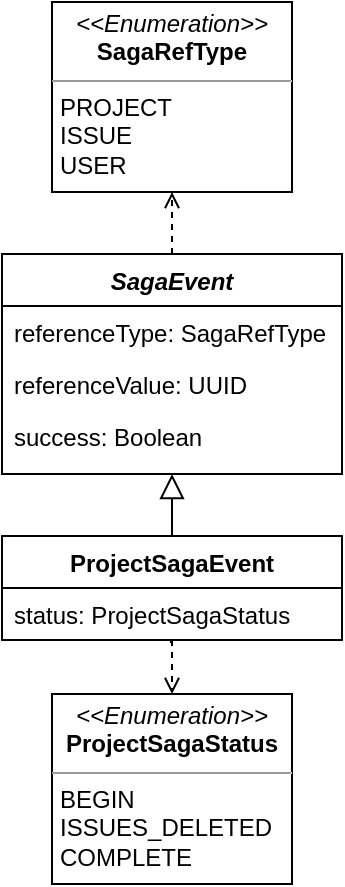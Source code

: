 <mxfile version="14.6.13" type="device" pages="2"><diagram id="C5RBs43oDa-KdzZeNtuy" name="Page-1"><mxGraphModel dx="1106" dy="739" grid="1" gridSize="10" guides="1" tooltips="1" connect="1" arrows="1" fold="1" page="1" pageScale="1" pageWidth="827" pageHeight="1169" math="0" shadow="0"><root><mxCell id="WIyWlLk6GJQsqaUBKTNV-0"/><mxCell id="WIyWlLk6GJQsqaUBKTNV-1" parent="WIyWlLk6GJQsqaUBKTNV-0"/><mxCell id="zkfFHV4jXpPFQw0GAbJ--0" value="SagaEvent" style="swimlane;fontStyle=3;align=center;verticalAlign=top;childLayout=stackLayout;horizontal=1;startSize=26;horizontalStack=0;resizeParent=1;resizeLast=0;collapsible=1;marginBottom=0;rounded=0;shadow=0;strokeWidth=1;" parent="WIyWlLk6GJQsqaUBKTNV-1" vertex="1"><mxGeometry x="220" y="160" width="170" height="110" as="geometry"><mxRectangle x="230" y="140" width="160" height="26" as="alternateBounds"/></mxGeometry></mxCell><mxCell id="zkfFHV4jXpPFQw0GAbJ--1" value="referenceType: SagaRefType" style="text;align=left;verticalAlign=top;spacingLeft=4;spacingRight=4;overflow=hidden;rotatable=0;points=[[0,0.5],[1,0.5]];portConstraint=eastwest;" parent="zkfFHV4jXpPFQw0GAbJ--0" vertex="1"><mxGeometry y="26" width="170" height="26" as="geometry"/></mxCell><mxCell id="zkfFHV4jXpPFQw0GAbJ--2" value="referenceValue: UUID" style="text;align=left;verticalAlign=top;spacingLeft=4;spacingRight=4;overflow=hidden;rotatable=0;points=[[0,0.5],[1,0.5]];portConstraint=eastwest;rounded=0;shadow=0;html=0;" parent="zkfFHV4jXpPFQw0GAbJ--0" vertex="1"><mxGeometry y="52" width="170" height="26" as="geometry"/></mxCell><mxCell id="zkfFHV4jXpPFQw0GAbJ--3" value="success: Boolean" style="text;align=left;verticalAlign=top;spacingLeft=4;spacingRight=4;overflow=hidden;rotatable=0;points=[[0,0.5],[1,0.5]];portConstraint=eastwest;rounded=0;shadow=0;html=0;" parent="zkfFHV4jXpPFQw0GAbJ--0" vertex="1"><mxGeometry y="78" width="170" height="26" as="geometry"/></mxCell><mxCell id="zkfFHV4jXpPFQw0GAbJ--6" value="ProjectSagaEvent" style="swimlane;fontStyle=1;align=center;verticalAlign=top;childLayout=stackLayout;horizontal=1;startSize=26;horizontalStack=0;resizeParent=1;resizeLast=0;collapsible=1;marginBottom=0;rounded=0;shadow=0;strokeWidth=1;" parent="WIyWlLk6GJQsqaUBKTNV-1" vertex="1"><mxGeometry x="220" y="301" width="170" height="52" as="geometry"><mxRectangle x="130" y="380" width="160" height="26" as="alternateBounds"/></mxGeometry></mxCell><mxCell id="zkfFHV4jXpPFQw0GAbJ--7" value="status: ProjectSagaStatus" style="text;align=left;verticalAlign=top;spacingLeft=4;spacingRight=4;overflow=hidden;rotatable=0;points=[[0,0.5],[1,0.5]];portConstraint=eastwest;" parent="zkfFHV4jXpPFQw0GAbJ--6" vertex="1"><mxGeometry y="26" width="170" height="26" as="geometry"/></mxCell><mxCell id="zkfFHV4jXpPFQw0GAbJ--12" value="" style="endArrow=block;endSize=10;endFill=0;shadow=0;strokeWidth=1;rounded=0;edgeStyle=elbowEdgeStyle;elbow=vertical;" parent="WIyWlLk6GJQsqaUBKTNV-1" source="zkfFHV4jXpPFQw0GAbJ--6" target="zkfFHV4jXpPFQw0GAbJ--0" edge="1"><mxGeometry width="160" relative="1" as="geometry"><mxPoint x="200" y="248" as="sourcePoint"/><mxPoint x="200" y="248" as="targetPoint"/></mxGeometry></mxCell><mxCell id="XI6ebAGtFsOvcQXxdtrJ-5" value="&lt;p style=&quot;margin: 0px ; margin-top: 4px ; text-align: center&quot;&gt;&lt;i&gt;&amp;lt;&amp;lt;Enumeration&amp;gt;&amp;gt;&lt;/i&gt;&lt;br&gt;&lt;b&gt;SagaRefType&lt;/b&gt;&lt;/p&gt;&lt;hr size=&quot;1&quot;&gt;&lt;p style=&quot;margin: 0px ; margin-left: 4px&quot;&gt;PROJECT&lt;br&gt;&lt;/p&gt;&lt;p style=&quot;margin: 0px ; margin-left: 4px&quot;&gt;ISSUE&lt;/p&gt;&lt;p style=&quot;margin: 0px ; margin-left: 4px&quot;&gt;USER&lt;/p&gt;&lt;p style=&quot;margin: 0px ; margin-left: 4px&quot;&gt;&lt;br&gt;&lt;/p&gt;&lt;p style=&quot;margin: 0px ; margin-left: 4px&quot;&gt;&lt;br&gt;&lt;/p&gt;" style="verticalAlign=top;align=left;overflow=fill;fontSize=12;fontFamily=Helvetica;html=1;" vertex="1" parent="WIyWlLk6GJQsqaUBKTNV-1"><mxGeometry x="245" y="34" width="120" height="95" as="geometry"/></mxCell><mxCell id="XI6ebAGtFsOvcQXxdtrJ-7" style="edgeStyle=orthogonalEdgeStyle;rounded=0;orthogonalLoop=1;jettySize=auto;html=1;entryX=0.5;entryY=1;entryDx=0;entryDy=0;dashed=1;endArrow=open;endFill=0;exitX=0.5;exitY=0;exitDx=0;exitDy=0;" edge="1" parent="WIyWlLk6GJQsqaUBKTNV-1" source="zkfFHV4jXpPFQw0GAbJ--0" target="XI6ebAGtFsOvcQXxdtrJ-5"><mxGeometry relative="1" as="geometry"><mxPoint x="320" y="160" as="sourcePoint"/><Array as="points"><mxPoint x="305" y="160"/><mxPoint x="305" y="160"/></Array></mxGeometry></mxCell><mxCell id="XI6ebAGtFsOvcQXxdtrJ-8" value="&lt;p style=&quot;margin: 0px ; margin-top: 4px ; text-align: center&quot;&gt;&lt;i&gt;&amp;lt;&amp;lt;Enumeration&amp;gt;&amp;gt;&lt;/i&gt;&lt;br&gt;&lt;b&gt;ProjectSagaStatus&lt;/b&gt;&lt;/p&gt;&lt;hr size=&quot;1&quot;&gt;&lt;p style=&quot;margin: 0px ; margin-left: 4px&quot;&gt;BEGIN&lt;/p&gt;&lt;p style=&quot;margin: 0px ; margin-left: 4px&quot;&gt;ISSUES_DELETED&lt;/p&gt;&lt;p style=&quot;margin: 0px ; margin-left: 4px&quot;&gt;COMPLETE&lt;/p&gt;" style="verticalAlign=top;align=left;overflow=fill;fontSize=12;fontFamily=Helvetica;html=1;" vertex="1" parent="WIyWlLk6GJQsqaUBKTNV-1"><mxGeometry x="245" y="380" width="120" height="95" as="geometry"/></mxCell><mxCell id="XI6ebAGtFsOvcQXxdtrJ-10" style="edgeStyle=orthogonalEdgeStyle;rounded=0;orthogonalLoop=1;jettySize=auto;html=1;entryX=0.5;entryY=0;entryDx=0;entryDy=0;dashed=1;endArrow=open;endFill=0;exitX=0.494;exitY=1.038;exitDx=0;exitDy=0;exitPerimeter=0;" edge="1" parent="WIyWlLk6GJQsqaUBKTNV-1" source="zkfFHV4jXpPFQw0GAbJ--7" target="XI6ebAGtFsOvcQXxdtrJ-8"><mxGeometry relative="1" as="geometry"><mxPoint x="305" y="360" as="sourcePoint"/><mxPoint x="440" y="337.005" as="targetPoint"/></mxGeometry></mxCell></root></mxGraphModel></diagram><diagram id="K3ZQ5iGV0jud08ZWzcfv" name="Seite-2"><mxGraphModel dx="922" dy="616" grid="1" gridSize="10" guides="1" tooltips="1" connect="1" arrows="1" fold="1" page="1" pageScale="1" pageWidth="1169" pageHeight="827" math="0" shadow="0"><root><mxCell id="bXqtbHB3-t5Njf1Co1Mq-0"/><mxCell id="bXqtbHB3-t5Njf1Co1Mq-1" parent="bXqtbHB3-t5Njf1Co1Mq-0"/><mxCell id="bXqtbHB3-t5Njf1Co1Mq-2" value=":Client" style="shape=umlLifeline;perimeter=lifelinePerimeter;container=1;collapsible=0;recursiveResize=0;rounded=0;shadow=0;strokeWidth=1;" vertex="1" parent="bXqtbHB3-t5Njf1Co1Mq-1"><mxGeometry x="120" y="80" width="100" height="300" as="geometry"/></mxCell><mxCell id="bXqtbHB3-t5Njf1Co1Mq-3" value="" style="points=[];perimeter=orthogonalPerimeter;rounded=0;shadow=0;strokeWidth=1;" vertex="1" parent="bXqtbHB3-t5Njf1Co1Mq-2"><mxGeometry x="45" y="70" width="10" height="190" as="geometry"/></mxCell><mxCell id="bXqtbHB3-t5Njf1Co1Mq-4" value="" style="verticalAlign=bottom;startArrow=oval;endArrow=block;startSize=8;shadow=0;strokeWidth=1;" edge="1" parent="bXqtbHB3-t5Njf1Co1Mq-2" target="bXqtbHB3-t5Njf1Co1Mq-3"><mxGeometry relative="1" as="geometry"><mxPoint y="70" as="sourcePoint"/></mxGeometry></mxCell><mxCell id="bXqtbHB3-t5Njf1Co1Mq-6" value=":Gateway" style="shape=umlLifeline;perimeter=lifelinePerimeter;container=1;collapsible=0;recursiveResize=0;rounded=0;shadow=0;strokeWidth=1;" vertex="1" parent="bXqtbHB3-t5Njf1Co1Mq-1"><mxGeometry x="300" y="80" width="100" height="300" as="geometry"/></mxCell><mxCell id="bXqtbHB3-t5Njf1Co1Mq-7" value="" style="points=[];perimeter=orthogonalPerimeter;rounded=0;shadow=0;strokeWidth=1;" vertex="1" parent="bXqtbHB3-t5Njf1Co1Mq-6"><mxGeometry x="45" y="80" width="10" height="160" as="geometry"/></mxCell><mxCell id="bXqtbHB3-t5Njf1Co1Mq-8" value="delete project" style="verticalAlign=bottom;endArrow=block;entryX=0;entryY=0;shadow=0;strokeWidth=1;" edge="1" parent="bXqtbHB3-t5Njf1Co1Mq-1" source="bXqtbHB3-t5Njf1Co1Mq-3" target="bXqtbHB3-t5Njf1Co1Mq-7"><mxGeometry relative="1" as="geometry"><mxPoint x="275" y="160" as="sourcePoint"/></mxGeometry></mxCell><mxCell id="bXqtbHB3-t5Njf1Co1Mq-10" value=":Project-Service" style="shape=umlLifeline;perimeter=lifelinePerimeter;container=1;collapsible=0;recursiveResize=0;rounded=0;shadow=0;strokeWidth=1;" vertex="1" parent="bXqtbHB3-t5Njf1Co1Mq-1"><mxGeometry x="480" y="80" width="100" height="300" as="geometry"/></mxCell><mxCell id="bXqtbHB3-t5Njf1Co1Mq-11" value="" style="points=[];perimeter=orthogonalPerimeter;rounded=0;shadow=0;strokeWidth=1;" vertex="1" parent="bXqtbHB3-t5Njf1Co1Mq-10"><mxGeometry x="45" y="80" width="10" height="160" as="geometry"/></mxCell><mxCell id="bXqtbHB3-t5Njf1Co1Mq-12" value=":Issue-Service" style="shape=umlLifeline;perimeter=lifelinePerimeter;container=1;collapsible=0;recursiveResize=0;rounded=0;shadow=0;strokeWidth=1;" vertex="1" parent="bXqtbHB3-t5Njf1Co1Mq-1"><mxGeometry x="660" y="80" width="100" height="300" as="geometry"/></mxCell><mxCell id="bXqtbHB3-t5Njf1Co1Mq-13" value="" style="points=[];perimeter=orthogonalPerimeter;rounded=0;shadow=0;strokeWidth=1;" vertex="1" parent="bXqtbHB3-t5Njf1Co1Mq-12"><mxGeometry x="45" y="80" width="10" height="160" as="geometry"/></mxCell><mxCell id="bXqtbHB3-t5Njf1Co1Mq-14" value="delete project" style="verticalAlign=bottom;endArrow=block;entryX=0.045;entryY=0.121;shadow=0;strokeWidth=1;entryDx=0;entryDy=0;entryPerimeter=0;" edge="1" parent="bXqtbHB3-t5Njf1Co1Mq-1"><mxGeometry relative="1" as="geometry"><mxPoint x="355" y="178.47" as="sourcePoint"/><mxPoint x="525.45" y="178.47" as="targetPoint"/></mxGeometry></mxCell><mxCell id="bXqtbHB3-t5Njf1Co1Mq-15" value="202 ACCEPTED" style="verticalAlign=bottom;endArrow=open;dashed=1;endSize=8;exitX=-0.162;exitY=0.298;shadow=0;strokeWidth=1;exitDx=0;exitDy=0;exitPerimeter=0;entryX=1.01;entryY=0.298;entryDx=0;entryDy=0;entryPerimeter=0;" edge="1" parent="bXqtbHB3-t5Njf1Co1Mq-1"><mxGeometry relative="1" as="geometry"><mxPoint x="355.1" y="218.68" as="targetPoint"/><mxPoint x="523.38" y="218.68" as="sourcePoint"/></mxGeometry></mxCell><mxCell id="bXqtbHB3-t5Njf1Co1Mq-16" value="202 ACCEPTED" style="verticalAlign=bottom;endArrow=open;dashed=1;endSize=8;shadow=0;strokeWidth=1;entryX=1.148;entryY=0.358;entryDx=0;entryDy=0;entryPerimeter=0;jumpSize=6;" edge="1" parent="bXqtbHB3-t5Njf1Co1Mq-1"><mxGeometry relative="1" as="geometry"><mxPoint x="176.48" y="240.02" as="targetPoint"/><mxPoint x="345" y="240" as="sourcePoint"/></mxGeometry></mxCell><mxCell id="bXqtbHB3-t5Njf1Co1Mq-21" value="&lt;div&gt;Project Deleted Saga&lt;/div&gt;" style="points=[];perimeter=orthogonalPerimeter;rounded=0;shadow=0;strokeWidth=1;html=1;horizontal=0;fontSize=10;align=center;" vertex="1" parent="bXqtbHB3-t5Njf1Co1Mq-1"><mxGeometry x="530" y="170" width="10" height="110" as="geometry"/></mxCell><mxCell id="bXqtbHB3-t5Njf1Co1Mq-22" value="User" style="shape=umlActor;verticalLabelPosition=bottom;verticalAlign=top;html=1;outlineConnect=0;fontSize=10;" vertex="1" parent="bXqtbHB3-t5Njf1Co1Mq-1"><mxGeometry x="90" y="120" width="30" height="60" as="geometry"/></mxCell><mxCell id="bXqtbHB3-t5Njf1Co1Mq-23" value="ProjectSagaEvent: BEGIN" style="verticalAlign=bottom;endArrow=block;shadow=0;strokeWidth=1;entryX=0.05;entryY=0.271;entryDx=0;entryDy=0;entryPerimeter=0;endFill=0;exitX=1.133;exitY=0.271;exitDx=0;exitDy=0;exitPerimeter=0;" edge="1" parent="bXqtbHB3-t5Njf1Co1Mq-1" source="bXqtbHB3-t5Njf1Co1Mq-21" target="bXqtbHB3-t5Njf1Co1Mq-24"><mxGeometry relative="1" as="geometry"><mxPoint x="550" y="199" as="sourcePoint"/><mxPoint x="690" y="200" as="targetPoint"/></mxGeometry></mxCell><mxCell id="bXqtbHB3-t5Njf1Co1Mq-24" value="&lt;div&gt;Project Deleted Saga&lt;/div&gt;" style="points=[];perimeter=orthogonalPerimeter;rounded=0;shadow=0;strokeWidth=1;html=1;horizontal=0;fontSize=10;align=center;" vertex="1" parent="bXqtbHB3-t5Njf1Co1Mq-1"><mxGeometry x="700" y="170" width="10" height="110" as="geometry"/></mxCell><mxCell id="bXqtbHB3-t5Njf1Co1Mq-25" value="ISSUES_DELETED: true" style="verticalAlign=bottom;endArrow=none;shadow=0;strokeWidth=1;entryX=0.05;entryY=0.271;entryDx=0;entryDy=0;entryPerimeter=0;endFill=0;exitX=1.133;exitY=0.271;exitDx=0;exitDy=0;exitPerimeter=0;startArrow=block;startFill=0;" edge="1" parent="bXqtbHB3-t5Njf1Co1Mq-1"><mxGeometry relative="1" as="geometry"><mxPoint x="540.83" y="228.58" as="sourcePoint"/><mxPoint x="700.0" y="228.58" as="targetPoint"/></mxGeometry></mxCell><mxCell id="bXqtbHB3-t5Njf1Co1Mq-26" value="COMPLETED: true" style="verticalAlign=bottom;endArrow=block;shadow=0;strokeWidth=1;entryX=0.05;entryY=0.271;entryDx=0;entryDy=0;entryPerimeter=0;endFill=0;exitX=1.133;exitY=0.271;exitDx=0;exitDy=0;exitPerimeter=0;" edge="1" parent="bXqtbHB3-t5Njf1Co1Mq-1"><mxGeometry relative="1" as="geometry"><mxPoint x="540.83" y="258.0" as="sourcePoint"/><mxPoint x="700.0" y="258.0" as="targetPoint"/></mxGeometry></mxCell></root></mxGraphModel></diagram></mxfile>